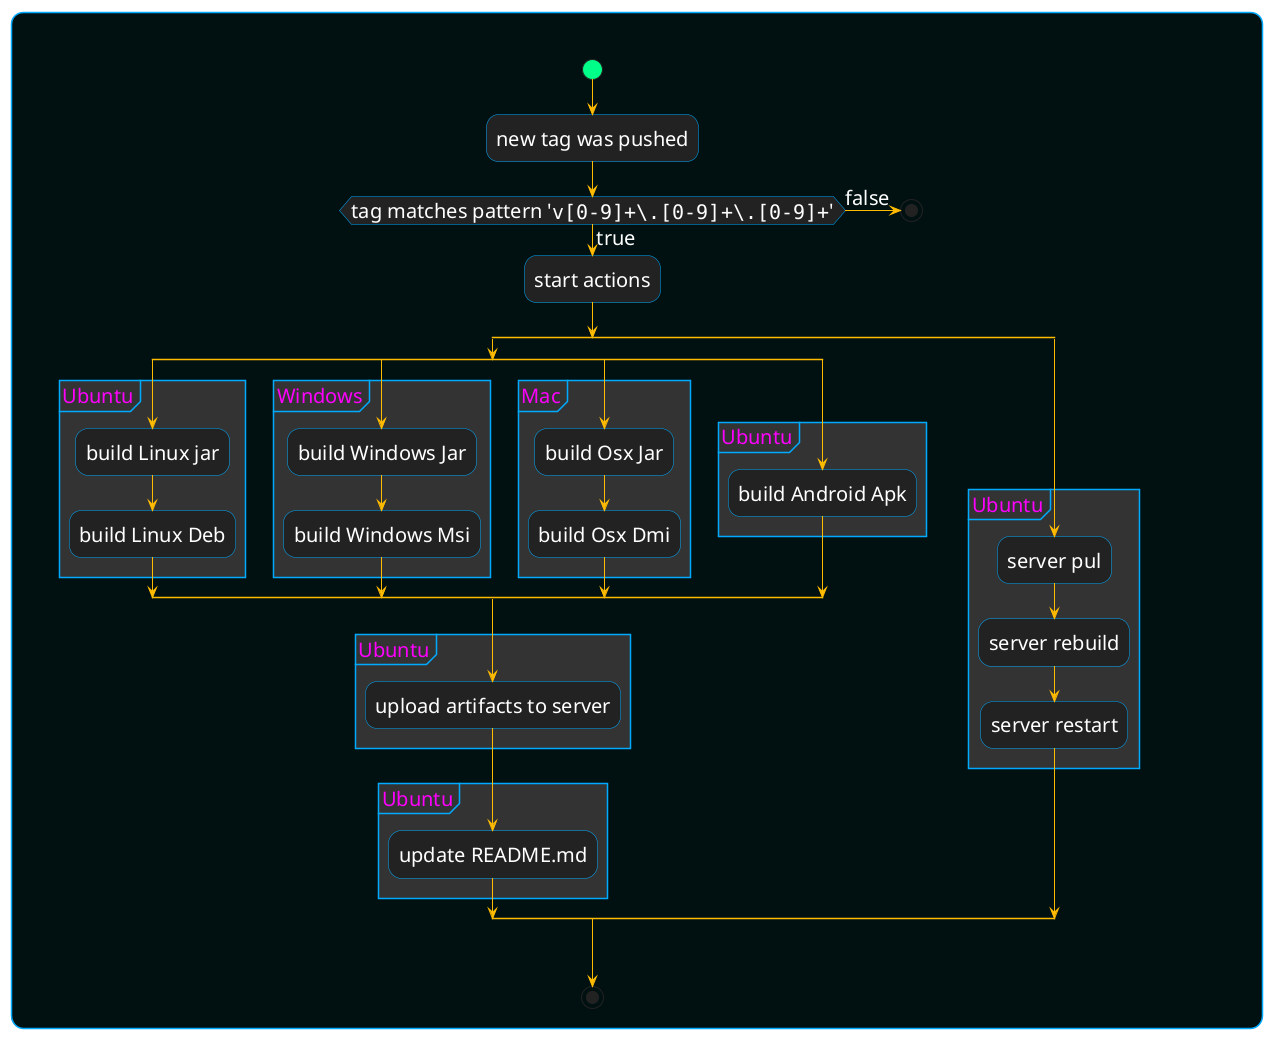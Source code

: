 @startuml
'https://plantuml.com/activity-diagram-beta

skinparam arrowColor #FB0
skinparam defaultFontColor #fff
skinparam defaultFontSize 20
skinparam defaultFontStyle bold
skinparam activityBackgroundColor #222
skinparam activityBorderColor #0af
skinparam activityDiamondBackgroundColor #222
skinparam activityStartColor #0f8
skinparam activityDiamondBorderColor #0af
skinparam activityEndColor #f00
skinparam partitionBackgroundColor #333
skinparam partitionBorderColor #0af
skinparam partitionBorderThickness 0.5
skinparam partitionFontColor #f0f
skinparam roundCorner<<roundCorner>> 25
skinparam rectangleBackgroundColor #011111
skinparam rectangleBorderColor #0af

rectangle "" <<roundCorner>> {
    start
    :new tag was pushed;
    if (tag matches pattern '""v[0-9]+\.[0-9]+\.[0-9]+""') then (true)
        :start actions;
            split
                split
                    partition Ubuntu {
                        :build Linux jar;
                        :build Linux Deb;
                    }
                split again
                    partition Windows {
                        :build Windows Jar;
                        :build Windows Msi;
                    }
                split again
                    partition Mac {
                        :build Osx Jar;
                        :build Osx Dmi;
                    }
                split again
                    partition Ubuntu {
                        :build Android Apk;
                    }
            end split

            partition Ubuntu {
                :upload artifacts to server;
            }
            partition Ubuntu {
                :update README.md;
            }

            split again
                partition Ubuntu {
                    :server pul;
                    :server rebuild;
                    :server restart;
                }
        end split
    else (false)
        stop
    endif


    stop
}
@enduml
